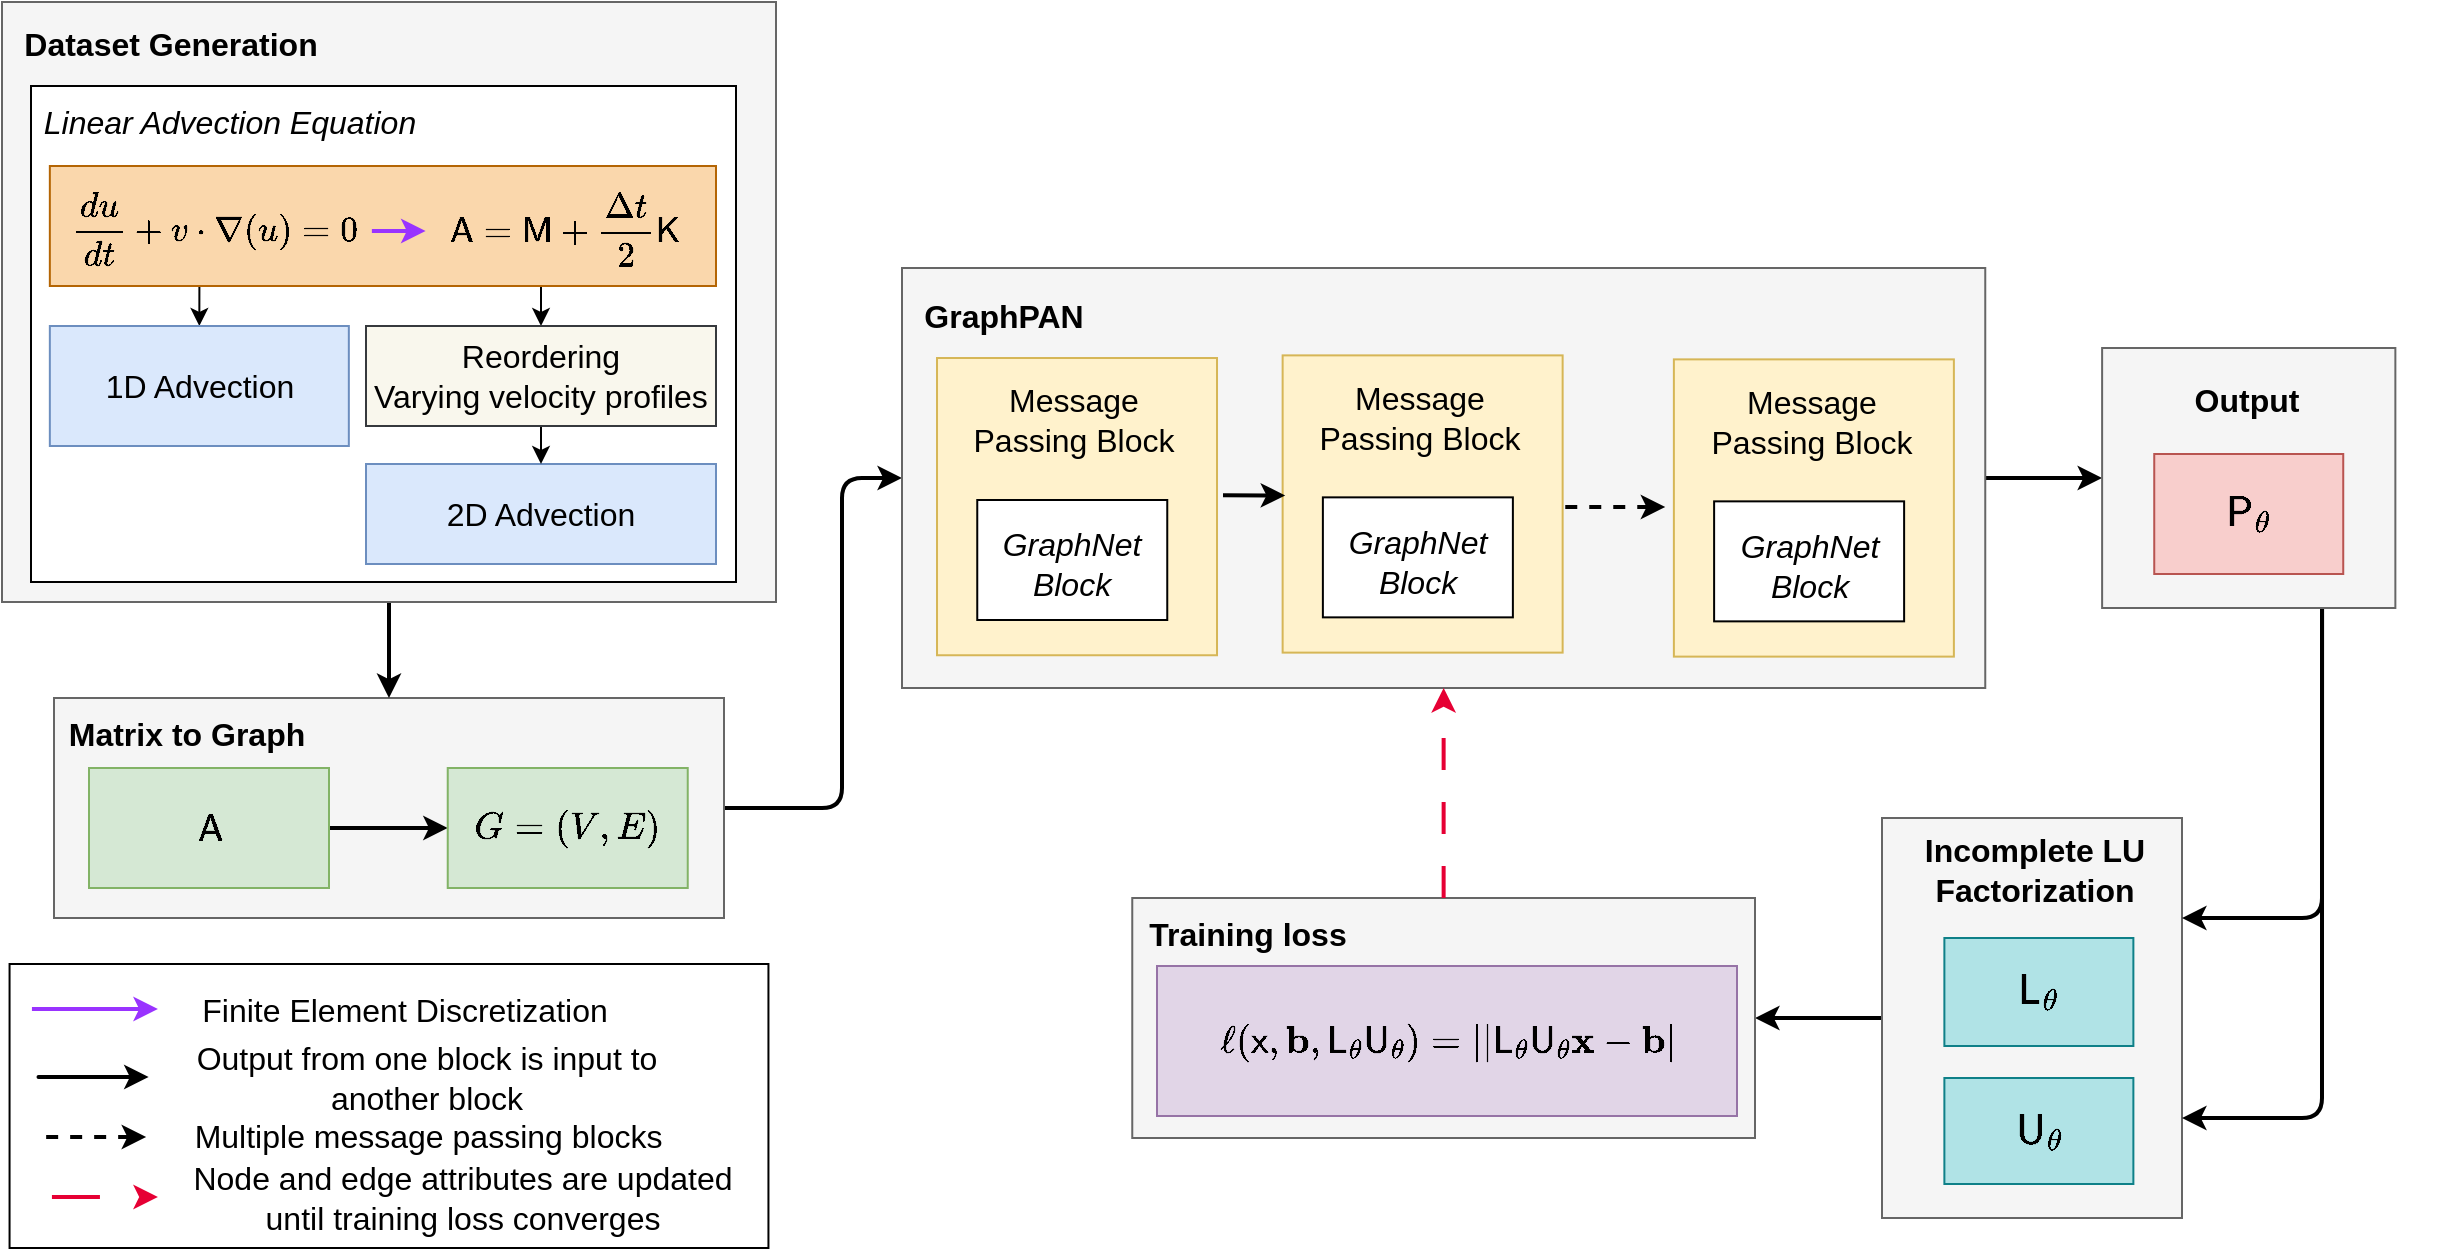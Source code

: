 <mxfile version="24.4.13" type="github">
  <diagram name="Page-1" id="yehL_K69A4jgjulbEZ8e">
    <mxGraphModel dx="2534" dy="858" grid="1" gridSize="10" guides="1" tooltips="1" connect="1" arrows="1" fold="1" page="1" pageScale="1" pageWidth="1100" pageHeight="850" math="0" shadow="0">
      <root>
        <mxCell id="0" />
        <mxCell id="1" parent="0" />
        <mxCell id="R-_9dAku82_ul_1T_Hgn-1" style="edgeStyle=orthogonalEdgeStyle;rounded=0;orthogonalLoop=1;jettySize=auto;html=1;exitX=0;exitY=0.5;exitDx=0;exitDy=0;strokeColor=#000000;strokeWidth=2;" edge="1" parent="1" source="R-_9dAku82_ul_1T_Hgn-2" target="R-_9dAku82_ul_1T_Hgn-19">
          <mxGeometry relative="1" as="geometry" />
        </mxCell>
        <mxCell id="R-_9dAku82_ul_1T_Hgn-2" value="" style="rounded=0;whiteSpace=wrap;html=1;fillColor=#f5f5f5;strokeColor=#666666;fontColor=#333333;" vertex="1" parent="1">
          <mxGeometry x="420" y="498" width="150" height="200" as="geometry" />
        </mxCell>
        <mxCell id="R-_9dAku82_ul_1T_Hgn-3" style="edgeStyle=orthogonalEdgeStyle;rounded=1;orthogonalLoop=1;jettySize=auto;html=1;exitX=1;exitY=0.5;exitDx=0;exitDy=0;entryX=0;entryY=0.5;entryDx=0;entryDy=0;strokeWidth=2;curved=0;" edge="1" parent="1" source="R-_9dAku82_ul_1T_Hgn-4" target="R-_9dAku82_ul_1T_Hgn-6">
          <mxGeometry relative="1" as="geometry">
            <Array as="points">
              <mxPoint x="-100" y="493" />
              <mxPoint x="-100" y="328" />
            </Array>
          </mxGeometry>
        </mxCell>
        <mxCell id="R-_9dAku82_ul_1T_Hgn-4" value="" style="rounded=0;whiteSpace=wrap;html=1;fillColor=#f5f5f5;fontColor=#333333;strokeColor=#666666;fontSize=16;" vertex="1" parent="1">
          <mxGeometry x="-494" y="438" width="335" height="110" as="geometry" />
        </mxCell>
        <mxCell id="R-_9dAku82_ul_1T_Hgn-5" value="" style="edgeStyle=orthogonalEdgeStyle;orthogonalLoop=1;jettySize=auto;html=1;rounded=1;strokeColor=#000000;strokeWidth=2;fontSize=16;" edge="1" parent="1" source="R-_9dAku82_ul_1T_Hgn-6" target="R-_9dAku82_ul_1T_Hgn-17">
          <mxGeometry relative="1" as="geometry" />
        </mxCell>
        <mxCell id="R-_9dAku82_ul_1T_Hgn-6" value="" style="rounded=0;whiteSpace=wrap;html=1;fillColor=#f5f5f5;fontColor=#333333;strokeColor=#666666;fontSize=16;" vertex="1" parent="1">
          <mxGeometry x="-70" y="223" width="541.63" height="210" as="geometry" />
        </mxCell>
        <mxCell id="R-_9dAku82_ul_1T_Hgn-7" value="" style="rounded=0;whiteSpace=wrap;html=1;rotation=90;fillColor=#fff2cc;strokeColor=#d6b656;fontSize=16;" vertex="1" parent="1">
          <mxGeometry x="-56.8" y="272.32" width="148.62" height="140" as="geometry" />
        </mxCell>
        <mxCell id="R-_9dAku82_ul_1T_Hgn-8" value="" style="rounded=0;whiteSpace=wrap;html=1;fontSize=16;" vertex="1" parent="1">
          <mxGeometry x="-32.37" y="339" width="95" height="60" as="geometry" />
        </mxCell>
        <mxCell id="R-_9dAku82_ul_1T_Hgn-9" value="" style="edgeStyle=orthogonalEdgeStyle;rounded=0;orthogonalLoop=1;jettySize=auto;html=1;fontSize=16;strokeWidth=2;" edge="1" parent="1" source="R-_9dAku82_ul_1T_Hgn-10" target="R-_9dAku82_ul_1T_Hgn-14">
          <mxGeometry relative="1" as="geometry" />
        </mxCell>
        <mxCell id="R-_9dAku82_ul_1T_Hgn-10" value="$$\mathsf{A}$$" style="rounded=0;whiteSpace=wrap;html=1;fillColor=#d5e8d4;strokeColor=#82b366;fontSize=16;" vertex="1" parent="1">
          <mxGeometry x="-476.5" y="473" width="120" height="60" as="geometry" />
        </mxCell>
        <mxCell id="R-_9dAku82_ul_1T_Hgn-11" value="Message Passing Block" style="text;html=1;strokeColor=none;fillColor=none;align=center;verticalAlign=middle;whiteSpace=wrap;rounded=0;fontSize=16;" vertex="1" parent="1">
          <mxGeometry x="-45.57" y="284" width="124.13" height="30" as="geometry" />
        </mxCell>
        <mxCell id="R-_9dAku82_ul_1T_Hgn-12" value="GraphNet Block" style="text;html=1;strokeColor=none;fillColor=none;align=center;verticalAlign=middle;whiteSpace=wrap;rounded=0;fontSize=16;fontStyle=2" vertex="1" parent="1">
          <mxGeometry x="-29.87" y="356" width="90.13" height="30" as="geometry" />
        </mxCell>
        <mxCell id="R-_9dAku82_ul_1T_Hgn-13" value="GraphPAN" style="text;html=1;strokeColor=none;fillColor=none;align=center;verticalAlign=middle;whiteSpace=wrap;rounded=0;fontSize=16;fontStyle=1" vertex="1" parent="1">
          <mxGeometry x="-49.5" y="232" width="60" height="30" as="geometry" />
        </mxCell>
        <mxCell id="R-_9dAku82_ul_1T_Hgn-14" value="$$G=(V,E)$$" style="rounded=0;whiteSpace=wrap;html=1;fillColor=#d5e8d4;strokeColor=#82b366;fontSize=16;" vertex="1" parent="1">
          <mxGeometry x="-297.13" y="473" width="120" height="60" as="geometry" />
        </mxCell>
        <mxCell id="R-_9dAku82_ul_1T_Hgn-15" style="edgeStyle=orthogonalEdgeStyle;rounded=1;orthogonalLoop=1;jettySize=auto;html=1;exitX=0.75;exitY=1;exitDx=0;exitDy=0;entryX=1;entryY=0.25;entryDx=0;entryDy=0;strokeColor=#000000;strokeWidth=2;curved=0;" edge="1" parent="1" source="R-_9dAku82_ul_1T_Hgn-17" target="R-_9dAku82_ul_1T_Hgn-2">
          <mxGeometry relative="1" as="geometry" />
        </mxCell>
        <mxCell id="R-_9dAku82_ul_1T_Hgn-16" style="edgeStyle=orthogonalEdgeStyle;rounded=1;orthogonalLoop=1;jettySize=auto;html=1;exitX=0.75;exitY=1;exitDx=0;exitDy=0;entryX=1;entryY=0.75;entryDx=0;entryDy=0;strokeColor=#000000;strokeWidth=2;curved=0;" edge="1" parent="1" source="R-_9dAku82_ul_1T_Hgn-17" target="R-_9dAku82_ul_1T_Hgn-2">
          <mxGeometry relative="1" as="geometry" />
        </mxCell>
        <mxCell id="R-_9dAku82_ul_1T_Hgn-17" value="" style="rounded=0;whiteSpace=wrap;html=1;fillColor=#f5f5f5;fontColor=#333333;strokeColor=#666666;fontSize=16;" vertex="1" parent="1">
          <mxGeometry x="530.06" y="263" width="146.62" height="130" as="geometry" />
        </mxCell>
        <mxCell id="R-_9dAku82_ul_1T_Hgn-18" value="$$\mathsf{P}_{\theta}$$" style="rounded=0;whiteSpace=wrap;html=1;fillColor=#f8cecc;strokeColor=#b85450;fontSize=18;" vertex="1" parent="1">
          <mxGeometry x="556.12" y="316" width="94.5" height="60" as="geometry" />
        </mxCell>
        <mxCell id="R-_9dAku82_ul_1T_Hgn-19" value="" style="rounded=0;whiteSpace=wrap;html=1;fillColor=#f5f5f5;fontColor=#333333;strokeColor=#666666;fontSize=16;" vertex="1" parent="1">
          <mxGeometry x="45.13" y="538" width="311.37" height="120" as="geometry" />
        </mxCell>
        <mxCell id="R-_9dAku82_ul_1T_Hgn-20" style="edgeStyle=orthogonalEdgeStyle;rounded=0;orthogonalLoop=1;jettySize=auto;html=1;entryX=0.5;entryY=1;entryDx=0;entryDy=0;dashed=1;strokeColor=#E60034;strokeWidth=2;fontSize=16;exitX=0.5;exitY=0;exitDx=0;exitDy=0;dashPattern=8 8;" edge="1" parent="1" source="R-_9dAku82_ul_1T_Hgn-19" target="R-_9dAku82_ul_1T_Hgn-6">
          <mxGeometry relative="1" as="geometry">
            <mxPoint x="491.63" y="578" as="sourcePoint" />
          </mxGeometry>
        </mxCell>
        <mxCell id="R-_9dAku82_ul_1T_Hgn-21" value="$$\ell(\mathsf{x},\mathbf{b},\mathsf{L}_{\theta}\mathsf{U}_{\theta})=||\mathsf{L}_{\theta}\mathsf{U}_{\theta}\mathbf{x}-\mathbf{b}|$$" style="rounded=0;whiteSpace=wrap;html=1;fillColor=#e1d5e7;strokeColor=#9673a6;fontSize=16;" vertex="1" parent="1">
          <mxGeometry x="57.5" y="572" width="290" height="75" as="geometry" />
        </mxCell>
        <mxCell id="R-_9dAku82_ul_1T_Hgn-22" value="Training loss" style="text;html=1;strokeColor=none;fillColor=none;align=center;verticalAlign=middle;whiteSpace=wrap;rounded=0;fontSize=16;fontStyle=1" vertex="1" parent="1">
          <mxGeometry x="45.5" y="541" width="114.19" height="30" as="geometry" />
        </mxCell>
        <mxCell id="R-_9dAku82_ul_1T_Hgn-23" value="Incomplete LU Factorization" style="text;html=1;strokeColor=none;fillColor=none;align=center;verticalAlign=middle;whiteSpace=wrap;rounded=0;fontSize=16;fontStyle=1" vertex="1" parent="1">
          <mxGeometry x="434.63" y="509" width="123.47" height="30" as="geometry" />
        </mxCell>
        <mxCell id="R-_9dAku82_ul_1T_Hgn-24" value="Matrix to Graph" style="text;html=1;strokeColor=none;fillColor=none;align=center;verticalAlign=middle;whiteSpace=wrap;rounded=0;fontSize=16;fontStyle=1" vertex="1" parent="1">
          <mxGeometry x="-489.5" y="441" width="122.5" height="30" as="geometry" />
        </mxCell>
        <mxCell id="R-_9dAku82_ul_1T_Hgn-25" value="" style="rounded=0;whiteSpace=wrap;html=1;fontSize=16;" vertex="1" parent="1">
          <mxGeometry x="-516.22" y="571" width="379.44" height="142" as="geometry" />
        </mxCell>
        <mxCell id="R-_9dAku82_ul_1T_Hgn-26" value="" style="edgeStyle=orthogonalEdgeStyle;rounded=0;orthogonalLoop=1;jettySize=auto;html=1;strokeColor=#9933FF;strokeWidth=2;fontSize=16;" edge="1" parent="1">
          <mxGeometry relative="1" as="geometry">
            <mxPoint x="-505.03" y="593.5" as="sourcePoint" />
            <mxPoint x="-442.03" y="593.5" as="targetPoint" />
            <Array as="points">
              <mxPoint x="-505.03" y="593.5" />
            </Array>
          </mxGeometry>
        </mxCell>
        <mxCell id="R-_9dAku82_ul_1T_Hgn-27" value="" style="edgeStyle=orthogonalEdgeStyle;orthogonalLoop=1;jettySize=auto;html=1;rounded=1;strokeColor=#000000;strokeWidth=2;arcSize=20;fontSize=16;" edge="1" parent="1">
          <mxGeometry relative="1" as="geometry">
            <mxPoint x="-481.74" y="627.5" as="sourcePoint" />
            <mxPoint x="-446.68" y="627.5" as="targetPoint" />
            <Array as="points">
              <mxPoint x="-506.74" y="627.5" />
              <mxPoint x="-506.74" y="627.5" />
            </Array>
          </mxGeometry>
        </mxCell>
        <mxCell id="R-_9dAku82_ul_1T_Hgn-28" value="Finite Element Discretization" style="text;html=1;strokeColor=none;fillColor=none;align=center;verticalAlign=middle;whiteSpace=wrap;rounded=0;fontSize=16;" vertex="1" parent="1">
          <mxGeometry x="-431.03" y="579" width="225.06" height="30" as="geometry" />
        </mxCell>
        <mxCell id="R-_9dAku82_ul_1T_Hgn-29" value="Output from one block is input to another block" style="text;html=1;strokeColor=none;fillColor=none;align=center;verticalAlign=middle;whiteSpace=wrap;rounded=0;fontSize=16;" vertex="1" parent="1">
          <mxGeometry x="-432.78" y="613" width="251.14" height="30" as="geometry" />
        </mxCell>
        <mxCell id="R-_9dAku82_ul_1T_Hgn-30" value="Multiple message passing blocks&amp;nbsp;" style="text;html=1;strokeColor=none;fillColor=none;align=center;verticalAlign=middle;whiteSpace=wrap;rounded=0;fontSize=16;" vertex="1" parent="1">
          <mxGeometry x="-442.03" y="642" width="275.06" height="30" as="geometry" />
        </mxCell>
        <mxCell id="R-_9dAku82_ul_1T_Hgn-31" value="" style="edgeStyle=orthogonalEdgeStyle;rounded=0;orthogonalLoop=1;jettySize=auto;html=1;dashed=1;fontSize=16;strokeWidth=2;" edge="1" parent="1">
          <mxGeometry relative="1" as="geometry">
            <mxPoint x="-497.92" y="657.5" as="sourcePoint" />
            <mxPoint x="-447.92" y="657.5" as="targetPoint" />
          </mxGeometry>
        </mxCell>
        <mxCell id="R-_9dAku82_ul_1T_Hgn-32" style="edgeStyle=orthogonalEdgeStyle;rounded=0;orthogonalLoop=1;jettySize=auto;html=1;dashed=1;dashPattern=12 12;strokeColor=#E60034;strokeWidth=2;fontSize=16;" edge="1" parent="1">
          <mxGeometry relative="1" as="geometry">
            <mxPoint x="-495.03" y="687.5" as="sourcePoint" />
            <mxPoint x="-442.03" y="687.5" as="targetPoint" />
          </mxGeometry>
        </mxCell>
        <mxCell id="R-_9dAku82_ul_1T_Hgn-33" value="Node and edge attributes are updated until training loss converges" style="text;html=1;strokeColor=none;fillColor=none;align=center;verticalAlign=middle;whiteSpace=wrap;rounded=0;fontSize=16;" vertex="1" parent="1">
          <mxGeometry x="-431.84" y="673" width="285.06" height="30" as="geometry" />
        </mxCell>
        <mxCell id="R-_9dAku82_ul_1T_Hgn-34" value="" style="rounded=0;whiteSpace=wrap;html=1;rotation=90;fillColor=#fff2cc;strokeColor=#d6b656;fontSize=16;" vertex="1" parent="1">
          <mxGeometry x="116.01" y="271" width="148.62" height="140" as="geometry" />
        </mxCell>
        <mxCell id="R-_9dAku82_ul_1T_Hgn-35" value="" style="rounded=0;whiteSpace=wrap;html=1;fontSize=16;" vertex="1" parent="1">
          <mxGeometry x="140.44" y="337.68" width="95" height="60" as="geometry" />
        </mxCell>
        <mxCell id="R-_9dAku82_ul_1T_Hgn-36" value="Message Passing Block" style="text;html=1;strokeColor=none;fillColor=none;align=center;verticalAlign=middle;whiteSpace=wrap;rounded=0;fontSize=16;" vertex="1" parent="1">
          <mxGeometry x="127.24" y="282.68" width="124.13" height="30" as="geometry" />
        </mxCell>
        <mxCell id="R-_9dAku82_ul_1T_Hgn-37" value="GraphNet Block" style="text;html=1;strokeColor=none;fillColor=none;align=center;verticalAlign=middle;whiteSpace=wrap;rounded=0;fontSize=16;fontStyle=2" vertex="1" parent="1">
          <mxGeometry x="142.94" y="354.68" width="90.13" height="30" as="geometry" />
        </mxCell>
        <mxCell id="R-_9dAku82_ul_1T_Hgn-38" value="" style="rounded=0;whiteSpace=wrap;html=1;rotation=90;fillColor=#fff2cc;strokeColor=#d6b656;fontSize=16;" vertex="1" parent="1">
          <mxGeometry x="311.63" y="273" width="148.62" height="140" as="geometry" />
        </mxCell>
        <mxCell id="R-_9dAku82_ul_1T_Hgn-39" value="" style="rounded=0;whiteSpace=wrap;html=1;fontSize=16;" vertex="1" parent="1">
          <mxGeometry x="336.06" y="339.68" width="95" height="60" as="geometry" />
        </mxCell>
        <mxCell id="R-_9dAku82_ul_1T_Hgn-40" value="Message Passing Block" style="text;html=1;strokeColor=none;fillColor=none;align=center;verticalAlign=middle;whiteSpace=wrap;rounded=0;fontSize=16;" vertex="1" parent="1">
          <mxGeometry x="322.86" y="284.68" width="124.13" height="30" as="geometry" />
        </mxCell>
        <mxCell id="R-_9dAku82_ul_1T_Hgn-41" value="GraphNet Block" style="text;html=1;strokeColor=none;fillColor=none;align=center;verticalAlign=middle;whiteSpace=wrap;rounded=0;fontSize=16;fontStyle=2" vertex="1" parent="1">
          <mxGeometry x="338.56" y="356.68" width="90.13" height="30" as="geometry" />
        </mxCell>
        <mxCell id="R-_9dAku82_ul_1T_Hgn-42" value="" style="edgeStyle=orthogonalEdgeStyle;orthogonalLoop=1;jettySize=auto;html=1;rounded=1;strokeColor=#000000;strokeWidth=2;fontSize=16;" edge="1" parent="1">
          <mxGeometry relative="1" as="geometry">
            <mxPoint x="90.5" y="336.68" as="sourcePoint" />
            <mxPoint x="121.63" y="337" as="targetPoint" />
          </mxGeometry>
        </mxCell>
        <mxCell id="R-_9dAku82_ul_1T_Hgn-43" value="" style="edgeStyle=orthogonalEdgeStyle;rounded=0;orthogonalLoop=1;jettySize=auto;html=1;dashed=1;fontSize=16;strokeWidth=2;" edge="1" parent="1">
          <mxGeometry relative="1" as="geometry">
            <mxPoint x="261.63" y="342.5" as="sourcePoint" />
            <mxPoint x="311.63" y="342.5" as="targetPoint" />
          </mxGeometry>
        </mxCell>
        <mxCell id="R-_9dAku82_ul_1T_Hgn-44" value="$$\mathsf{L}_{\theta}$$" style="rounded=0;whiteSpace=wrap;html=1;fontSize=18;fillColor=#b0e3e6;strokeColor=#0e8088;" vertex="1" parent="1">
          <mxGeometry x="451.19" y="558" width="94.5" height="54" as="geometry" />
        </mxCell>
        <mxCell id="R-_9dAku82_ul_1T_Hgn-45" value="$$\mathsf{U}_{\theta}$$" style="rounded=0;whiteSpace=wrap;html=1;fontSize=18;fillColor=#b0e3e6;strokeColor=#0e8088;" vertex="1" parent="1">
          <mxGeometry x="451.19" y="628" width="94.5" height="53" as="geometry" />
        </mxCell>
        <mxCell id="R-_9dAku82_ul_1T_Hgn-46" style="edgeStyle=orthogonalEdgeStyle;rounded=0;orthogonalLoop=1;jettySize=auto;html=1;exitX=0.5;exitY=1;exitDx=0;exitDy=0;strokeWidth=2;" edge="1" parent="1" source="R-_9dAku82_ul_1T_Hgn-47" target="R-_9dAku82_ul_1T_Hgn-4">
          <mxGeometry relative="1" as="geometry" />
        </mxCell>
        <mxCell id="R-_9dAku82_ul_1T_Hgn-47" value="" style="rounded=0;whiteSpace=wrap;html=1;fillColor=#f5f5f5;fontColor=#333333;strokeColor=#666666;fontSize=16;" vertex="1" parent="1">
          <mxGeometry x="-520" y="90" width="387" height="300" as="geometry" />
        </mxCell>
        <mxCell id="R-_9dAku82_ul_1T_Hgn-48" value="Dataset Generation" style="text;html=1;strokeColor=none;fillColor=none;align=center;verticalAlign=middle;whiteSpace=wrap;rounded=0;fontSize=16;fontStyle=1" vertex="1" parent="1">
          <mxGeometry x="-511.5" y="96" width="150.93" height="30" as="geometry" />
        </mxCell>
        <mxCell id="R-_9dAku82_ul_1T_Hgn-49" value="" style="rounded=0;whiteSpace=wrap;html=1;fontSize=16;" vertex="1" parent="1">
          <mxGeometry x="-505.5" y="132" width="352.5" height="248" as="geometry" />
        </mxCell>
        <mxCell id="R-_9dAku82_ul_1T_Hgn-50" value="Linear Advection Equation" style="text;html=1;strokeColor=none;fillColor=none;align=center;verticalAlign=middle;whiteSpace=wrap;rounded=0;fontSize=16;fontStyle=2" vertex="1" parent="1">
          <mxGeometry x="-500.78" y="135" width="190" height="30" as="geometry" />
        </mxCell>
        <mxCell id="R-_9dAku82_ul_1T_Hgn-51" style="edgeStyle=orthogonalEdgeStyle;rounded=0;orthogonalLoop=1;jettySize=auto;html=1;exitX=0.25;exitY=1;exitDx=0;exitDy=0;entryX=0.5;entryY=0;entryDx=0;entryDy=0;" edge="1" parent="1" source="R-_9dAku82_ul_1T_Hgn-53" target="R-_9dAku82_ul_1T_Hgn-57">
          <mxGeometry relative="1" as="geometry" />
        </mxCell>
        <mxCell id="R-_9dAku82_ul_1T_Hgn-52" style="edgeStyle=orthogonalEdgeStyle;rounded=0;orthogonalLoop=1;jettySize=auto;html=1;exitX=0.75;exitY=1;exitDx=0;exitDy=0;entryX=0.5;entryY=0;entryDx=0;entryDy=0;" edge="1" parent="1" source="R-_9dAku82_ul_1T_Hgn-53" target="R-_9dAku82_ul_1T_Hgn-60">
          <mxGeometry relative="1" as="geometry" />
        </mxCell>
        <mxCell id="R-_9dAku82_ul_1T_Hgn-53" value="" style="rounded=0;whiteSpace=wrap;html=1;fillColor=#fad7ac;strokeColor=#b46504;" vertex="1" parent="1">
          <mxGeometry x="-496.08" y="172" width="333.08" height="60" as="geometry" />
        </mxCell>
        <mxCell id="R-_9dAku82_ul_1T_Hgn-54" style="edgeStyle=orthogonalEdgeStyle;rounded=0;orthogonalLoop=1;jettySize=auto;html=1;exitX=1;exitY=0.5;exitDx=0;exitDy=0;strokeColor=#9933FF;strokeWidth=2;entryX=0.001;entryY=0.561;entryDx=0;entryDy=0;entryPerimeter=0;" edge="1" parent="1" target="R-_9dAku82_ul_1T_Hgn-56">
          <mxGeometry relative="1" as="geometry">
            <mxPoint x="-335.06" y="204.5" as="sourcePoint" />
            <mxPoint x="-291.53" y="204.5" as="targetPoint" />
          </mxGeometry>
        </mxCell>
        <mxCell id="R-_9dAku82_ul_1T_Hgn-55" value="$$\frac{du}{dt}+v \cdot \nabla(u)=0$$" style="text;html=1;strokeColor=none;fillColor=none;align=center;verticalAlign=middle;whiteSpace=wrap;rounded=0;fontSize=15;" vertex="1" parent="1">
          <mxGeometry x="-495.5" y="178" width="164.39" height="50" as="geometry" />
        </mxCell>
        <mxCell id="R-_9dAku82_ul_1T_Hgn-56" value="$$\mathsf{A}=\mathsf{M}+\frac{\Delta t}{2}\mathsf{K}&lt;br style=&quot;font-size: 15px;&quot;&gt;$$" style="text;html=1;strokeColor=none;fillColor=none;align=center;verticalAlign=middle;whiteSpace=wrap;rounded=0;fontSize=15;" vertex="1" parent="1">
          <mxGeometry x="-308.32" y="183" width="139.74" height="40" as="geometry" />
        </mxCell>
        <mxCell id="R-_9dAku82_ul_1T_Hgn-57" value="1D Advection" style="rounded=0;whiteSpace=wrap;html=1;fillColor=#dae8fc;strokeColor=#6c8ebf;fontSize=16;" vertex="1" parent="1">
          <mxGeometry x="-496.08" y="252" width="149.5" height="60" as="geometry" />
        </mxCell>
        <mxCell id="R-_9dAku82_ul_1T_Hgn-58" value="2D Advection" style="rounded=0;whiteSpace=wrap;html=1;fillColor=#dae8fc;strokeColor=#6c8ebf;fontSize=16;" vertex="1" parent="1">
          <mxGeometry x="-338" y="321" width="175" height="50" as="geometry" />
        </mxCell>
        <mxCell id="R-_9dAku82_ul_1T_Hgn-59" style="edgeStyle=orthogonalEdgeStyle;rounded=0;orthogonalLoop=1;jettySize=auto;html=1;exitX=0.5;exitY=1;exitDx=0;exitDy=0;entryX=0.5;entryY=0;entryDx=0;entryDy=0;" edge="1" parent="1" source="R-_9dAku82_ul_1T_Hgn-60" target="R-_9dAku82_ul_1T_Hgn-58">
          <mxGeometry relative="1" as="geometry" />
        </mxCell>
        <mxCell id="R-_9dAku82_ul_1T_Hgn-60" value="Reordering&lt;div&gt;Varying velocity profiles&lt;/div&gt;" style="rounded=0;whiteSpace=wrap;html=1;fontSize=16;fillColor=#f9f7ed;strokeColor=#36393d;" vertex="1" parent="1">
          <mxGeometry x="-338" y="252" width="175" height="50" as="geometry" />
        </mxCell>
        <mxCell id="R-_9dAku82_ul_1T_Hgn-61" value="Output" style="text;html=1;strokeColor=none;fillColor=none;align=center;verticalAlign=middle;whiteSpace=wrap;rounded=0;fontSize=16;fontStyle=1" vertex="1" parent="1">
          <mxGeometry x="540.63" y="274" width="123.47" height="30" as="geometry" />
        </mxCell>
      </root>
    </mxGraphModel>
  </diagram>
</mxfile>
